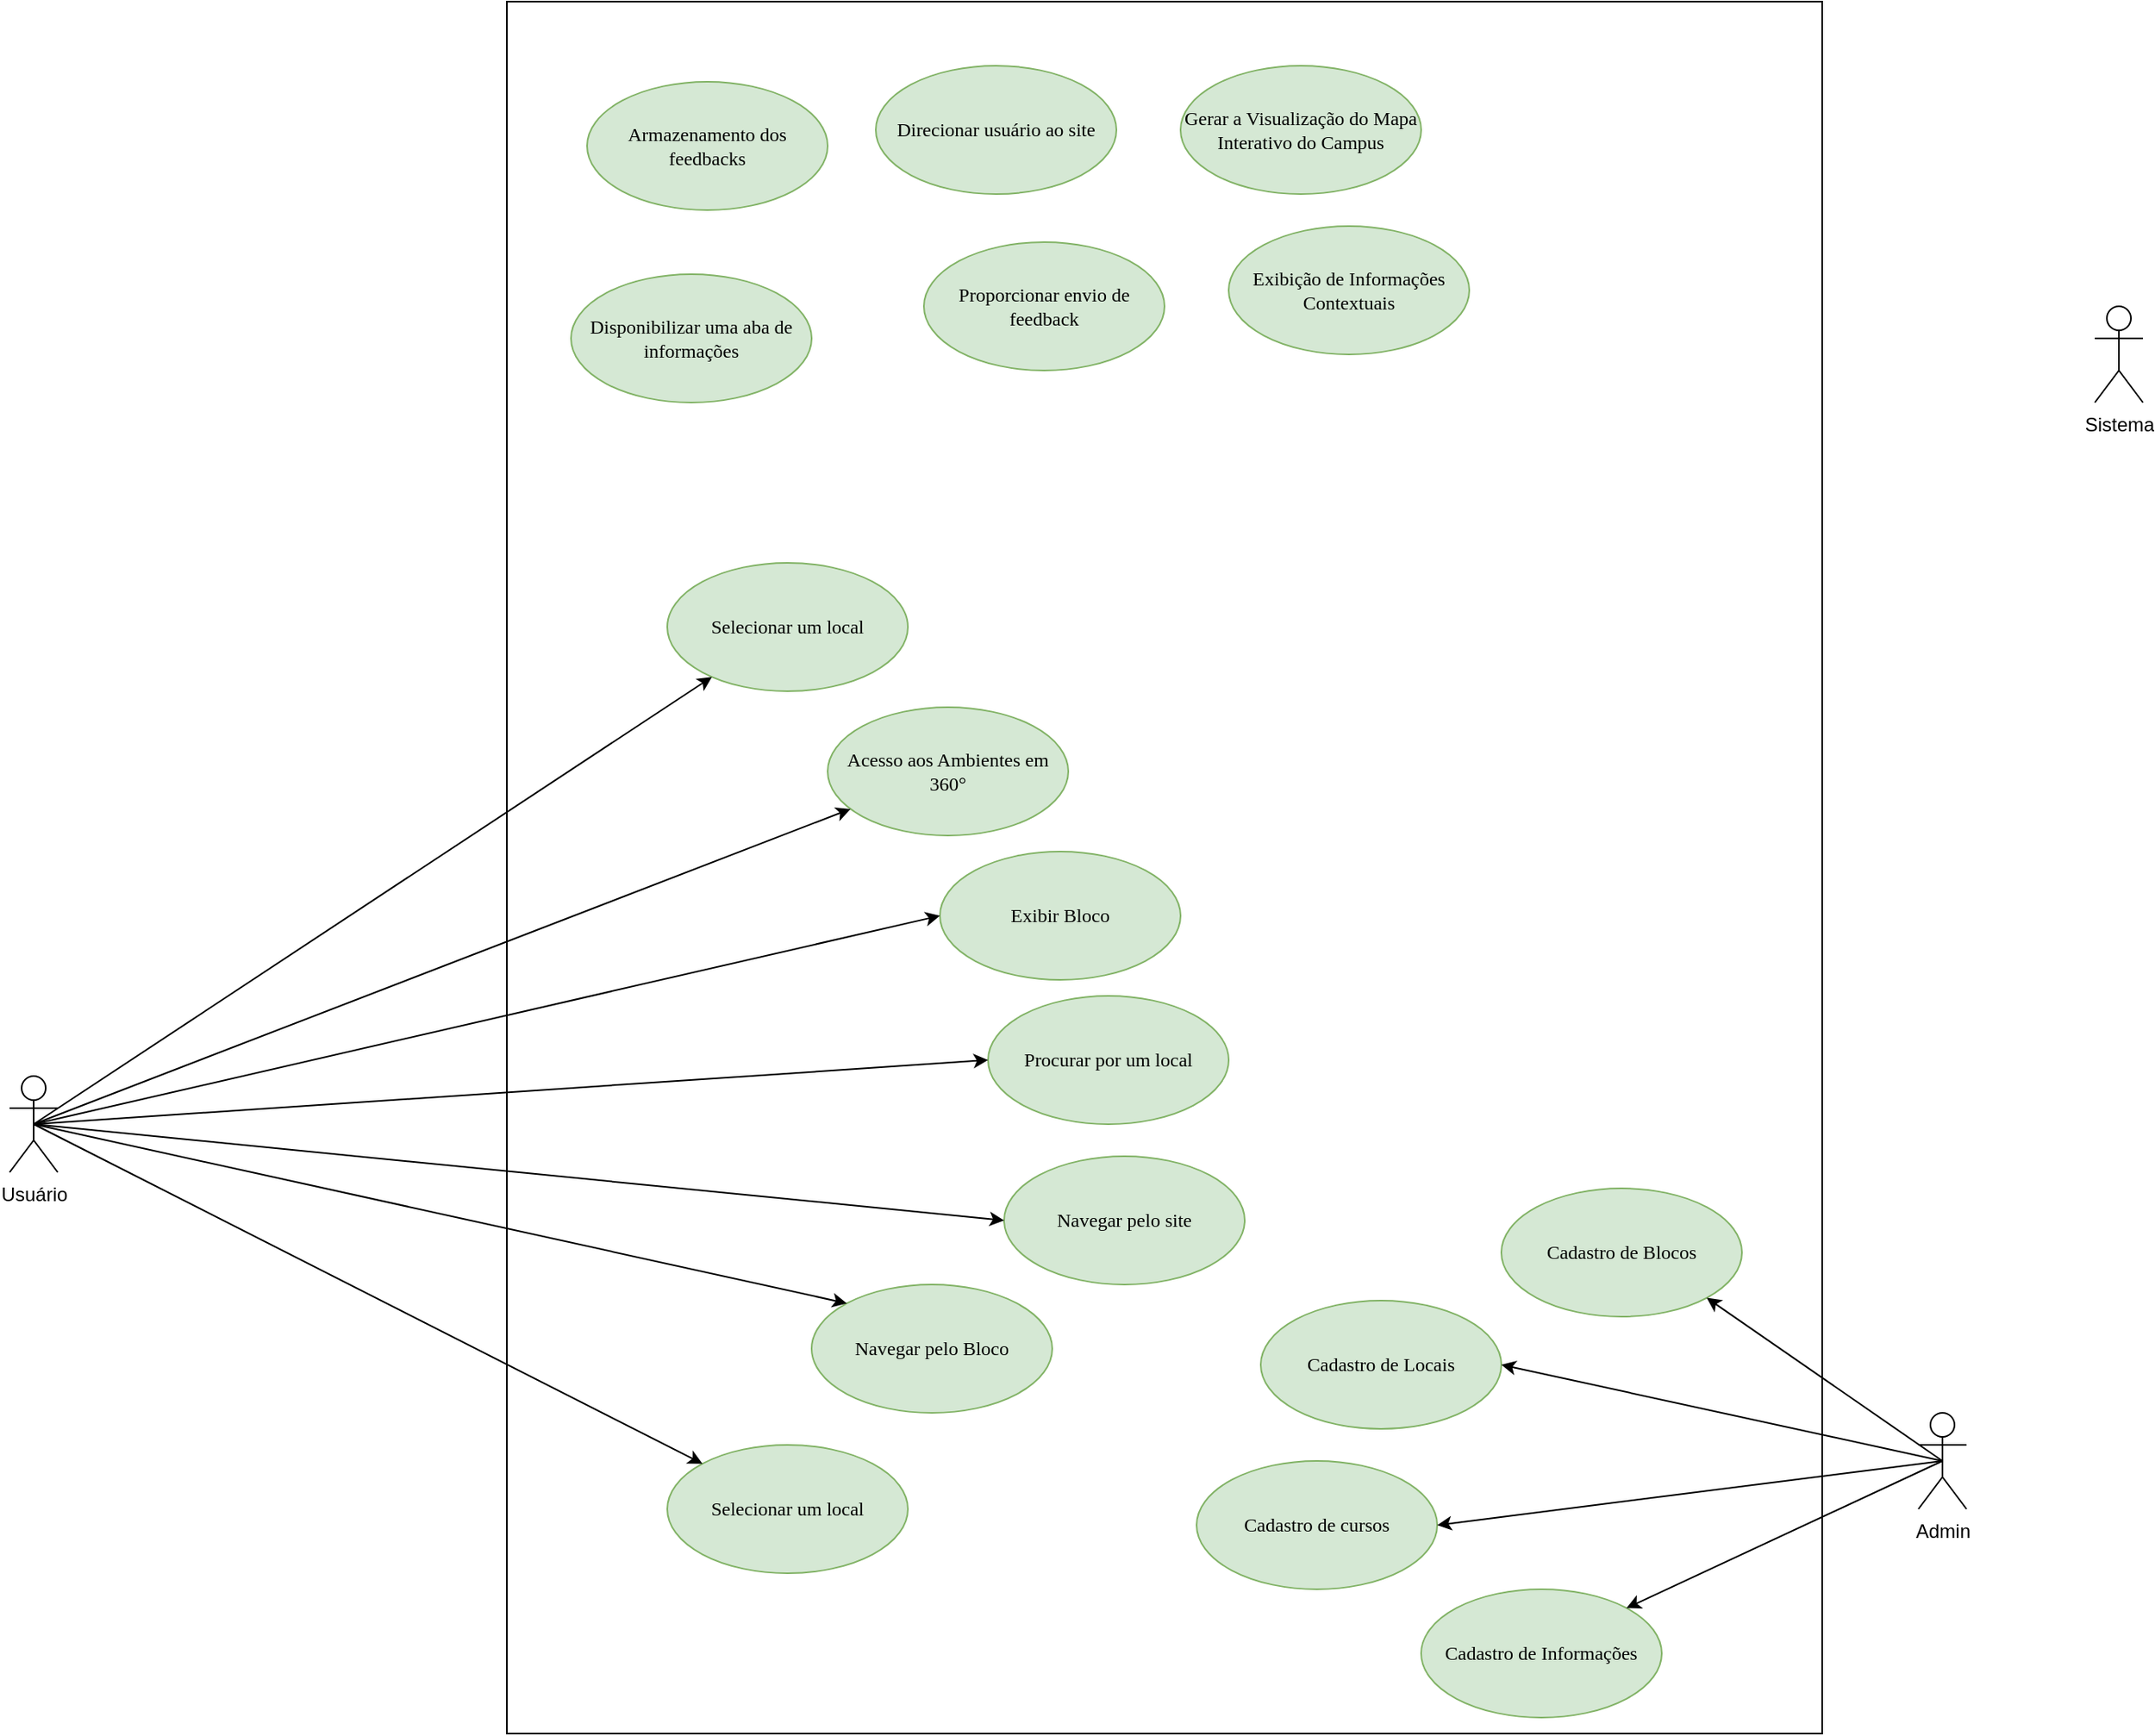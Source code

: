 <mxfile version="28.1.0">
  <diagram name="Página-1" id="K3MPkjYg-SS0c0kfxn3q">
    <mxGraphModel dx="1426" dy="-323" grid="1" gridSize="10" guides="1" tooltips="1" connect="1" arrows="1" fold="1" page="1" pageScale="1" pageWidth="850" pageHeight="1100" math="0" shadow="0">
      <root>
        <mxCell id="0" />
        <mxCell id="1" parent="0" />
        <mxCell id="F83xOVvox21xefaRlMgH-1" value="Usuário" style="shape=umlActor;verticalLabelPosition=bottom;verticalAlign=top;html=1;" vertex="1" parent="1">
          <mxGeometry x="110" y="1800" width="30" height="60" as="geometry" />
        </mxCell>
        <mxCell id="F83xOVvox21xefaRlMgH-2" value="" style="rounded=0;whiteSpace=wrap;html=1;" vertex="1" parent="1">
          <mxGeometry x="420" y="1130" width="820" height="1080" as="geometry" />
        </mxCell>
        <mxCell id="F83xOVvox21xefaRlMgH-3" value="&lt;span id=&quot;docs-internal-guid-2376f59f-7fff-6481-4a43-9a1930fdbd82&quot;&gt;&lt;span style=&quot;font-family: &amp;quot;Times New Roman&amp;quot;, serif; color: rgb(0, 0, 0); background-color: transparent; font-variant-numeric: normal; font-variant-east-asian: normal; font-variant-alternates: normal; font-variant-position: normal; font-variant-emoji: normal; vertical-align: baseline; white-space-collapse: preserve;&quot;&gt;&lt;font&gt;Gerar a Visualização do Mapa Interativo do Campus&lt;/font&gt;&lt;/span&gt;&lt;/span&gt;" style="ellipse;whiteSpace=wrap;html=1;fillColor=#d5e8d4;strokeColor=#82b366;fillStyle=auto;" vertex="1" parent="1">
          <mxGeometry x="840" y="1170" width="150" height="80" as="geometry" />
        </mxCell>
        <mxCell id="F83xOVvox21xefaRlMgH-4" value="&lt;span id=&quot;docs-internal-guid-f24437e0-7fff-d3ac-d5e2-8a2f636085c8&quot;&gt;&lt;span style=&quot;font-family: &amp;quot;Times New Roman&amp;quot;, serif; background-color: transparent; font-variant-numeric: normal; font-variant-east-asian: normal; font-variant-alternates: normal; font-variant-position: normal; font-variant-emoji: normal; vertical-align: baseline; white-space-collapse: preserve;&quot;&gt;&lt;font&gt;Acesso aos Ambientes em 360°&lt;/font&gt;&lt;/span&gt;&lt;/span&gt;" style="ellipse;whiteSpace=wrap;html=1;fillColor=#d5e8d4;strokeColor=#82b366;fillStyle=auto;" vertex="1" parent="1">
          <mxGeometry x="620" y="1570" width="150" height="80" as="geometry" />
        </mxCell>
        <mxCell id="F83xOVvox21xefaRlMgH-5" value="&lt;span id=&quot;docs-internal-guid-231aecde-7fff-781b-ef32-82b54bf53059&quot;&gt;&lt;p style=&quot;line-height:1.8;margin-right: 0.207pt;text-align: justify;margin-top:0pt;margin-bottom:0pt;&quot; dir=&quot;ltr&quot;&gt;&lt;span style=&quot;font-family: &amp;quot;Times New Roman&amp;quot;, serif; background-color: transparent; font-variant-numeric: normal; font-variant-east-asian: normal; font-variant-alternates: normal; font-variant-position: normal; font-variant-emoji: normal; vertical-align: baseline; white-space-collapse: preserve;&quot;&gt;&lt;font&gt;Cadastro de Informações&lt;/font&gt;&lt;/span&gt;&lt;/p&gt;&lt;/span&gt;" style="ellipse;whiteSpace=wrap;html=1;fillColor=#d5e8d4;strokeColor=#82b366;fillStyle=auto;" vertex="1" parent="1">
          <mxGeometry x="990" y="2120" width="150" height="80" as="geometry" />
        </mxCell>
        <mxCell id="F83xOVvox21xefaRlMgH-6" value="&lt;span id=&quot;docs-internal-guid-2a21bf90-7fff-7d67-aaf7-011b39197655&quot;&gt;&lt;span style=&quot;font-family: &amp;quot;Times New Roman&amp;quot;, serif; background-color: transparent; font-variant-numeric: normal; font-variant-east-asian: normal; font-variant-alternates: normal; font-variant-position: normal; font-variant-emoji: normal; vertical-align: baseline; white-space-collapse: preserve;&quot;&gt;&lt;font&gt;Disponibilizar uma aba de informações&lt;/font&gt;&lt;/span&gt;&lt;/span&gt;" style="ellipse;whiteSpace=wrap;html=1;fillColor=#d5e8d4;strokeColor=#82b366;fillStyle=auto;" vertex="1" parent="1">
          <mxGeometry x="460" y="1300" width="150" height="80" as="geometry" />
        </mxCell>
        <mxCell id="F83xOVvox21xefaRlMgH-7" value="&lt;span id=&quot;docs-internal-guid-4f954907-7fff-11cc-2c32-3baa7ba16f77&quot;&gt;&lt;span style=&quot;font-family: &amp;quot;Times New Roman&amp;quot;, serif; background-color: transparent; font-variant-numeric: normal; font-variant-east-asian: normal; font-variant-alternates: normal; font-variant-position: normal; font-variant-emoji: normal; vertical-align: baseline; white-space-collapse: preserve;&quot;&gt;&lt;font&gt;Exibição de Informações Contextuais&lt;/font&gt;&lt;/span&gt;&lt;/span&gt;" style="ellipse;whiteSpace=wrap;html=1;fillColor=#d5e8d4;strokeColor=#82b366;fillStyle=auto;" vertex="1" parent="1">
          <mxGeometry x="870" y="1270" width="150" height="80" as="geometry" />
        </mxCell>
        <mxCell id="F83xOVvox21xefaRlMgH-8" value="&lt;span id=&quot;docs-internal-guid-c27e3f41-7fff-bd98-fa2d-bf7fd519aecd&quot;&gt;&lt;span style=&quot;font-family: &amp;quot;Times New Roman&amp;quot;, serif; background-color: transparent; font-variant-numeric: normal; font-variant-east-asian: normal; font-variant-alternates: normal; font-variant-position: normal; font-variant-emoji: normal; vertical-align: baseline; white-space-collapse: preserve;&quot;&gt;&lt;font&gt;Cadastro de Blocos&lt;/font&gt;&lt;/span&gt;&lt;/span&gt;" style="ellipse;whiteSpace=wrap;html=1;fillColor=#d5e8d4;strokeColor=#82b366;fillStyle=auto;" vertex="1" parent="1">
          <mxGeometry x="1040" y="1870" width="150" height="80" as="geometry" />
        </mxCell>
        <mxCell id="F83xOVvox21xefaRlMgH-9" value="&lt;span id=&quot;docs-internal-guid-f903d0a3-7fff-7130-a1cf-d41139294f35&quot;&gt;&lt;span style=&quot;font-family: &amp;quot;Times New Roman&amp;quot;, serif; background-color: transparent; font-variant-numeric: normal; font-variant-east-asian: normal; font-variant-alternates: normal; font-variant-position: normal; font-variant-emoji: normal; vertical-align: baseline; white-space-collapse: preserve;&quot;&gt;&lt;font&gt;Exibir Bloco&lt;/font&gt;&lt;/span&gt;&lt;/span&gt;" style="ellipse;whiteSpace=wrap;html=1;fillColor=#d5e8d4;strokeColor=#82b366;fillStyle=auto;" vertex="1" parent="1">
          <mxGeometry x="690" y="1660" width="150" height="80" as="geometry" />
        </mxCell>
        <mxCell id="F83xOVvox21xefaRlMgH-10" value="&lt;span id=&quot;docs-internal-guid-57134a0b-7fff-287f-7031-dcdd36b60766&quot;&gt;&lt;span style=&quot;font-family: &amp;quot;Times New Roman&amp;quot;, serif; background-color: transparent; font-variant-numeric: normal; font-variant-east-asian: normal; font-variant-alternates: normal; font-variant-position: normal; font-variant-emoji: normal; vertical-align: baseline; white-space-collapse: preserve;&quot;&gt;&lt;font&gt;Cadastro de Locais&lt;/font&gt;&lt;/span&gt;&lt;/span&gt;" style="ellipse;whiteSpace=wrap;html=1;fillColor=#d5e8d4;strokeColor=#82b366;fillStyle=auto;" vertex="1" parent="1">
          <mxGeometry x="890" y="1940" width="150" height="80" as="geometry" />
        </mxCell>
        <mxCell id="F83xOVvox21xefaRlMgH-11" value="&lt;span id=&quot;docs-internal-guid-fb038e38-7fff-4dea-e3ec-efc2f691eba1&quot;&gt;&lt;span style=&quot;font-family: &amp;quot;Times New Roman&amp;quot;, serif; background-color: transparent; font-variant-numeric: normal; font-variant-east-asian: normal; font-variant-alternates: normal; font-variant-position: normal; font-variant-emoji: normal; vertical-align: baseline; white-space-collapse: preserve;&quot;&gt;&lt;font&gt;Selecionar um local&lt;/font&gt;&lt;/span&gt;&lt;/span&gt;" style="ellipse;whiteSpace=wrap;html=1;fillColor=#d5e8d4;strokeColor=#82b366;fillStyle=auto;" vertex="1" parent="1">
          <mxGeometry x="520" y="1480" width="150" height="80" as="geometry" />
        </mxCell>
        <mxCell id="F83xOVvox21xefaRlMgH-12" value="&lt;span id=&quot;docs-internal-guid-c9275b83-7fff-f508-3f18-4c6a1340f712&quot;&gt;&lt;span style=&quot;font-family: &amp;quot;Times New Roman&amp;quot;, serif; background-color: transparent; font-variant-numeric: normal; font-variant-east-asian: normal; font-variant-alternates: normal; font-variant-position: normal; font-variant-emoji: normal; vertical-align: baseline; white-space-collapse: preserve;&quot;&gt;&lt;font&gt;Procurar por um local&lt;/font&gt;&lt;/span&gt;&lt;/span&gt;" style="ellipse;whiteSpace=wrap;html=1;fillColor=#d5e8d4;strokeColor=#82b366;fillStyle=auto;" vertex="1" parent="1">
          <mxGeometry x="720" y="1750" width="150" height="80" as="geometry" />
        </mxCell>
        <mxCell id="F83xOVvox21xefaRlMgH-13" value="&lt;span id=&quot;docs-internal-guid-2de2e511-7fff-af50-b191-71acd4dcefd2&quot;&gt;&lt;span style=&quot;font-family: &amp;quot;Times New Roman&amp;quot;, serif; background-color: transparent; font-variant-numeric: normal; font-variant-east-asian: normal; font-variant-alternates: normal; font-variant-position: normal; font-variant-emoji: normal; vertical-align: baseline; white-space-collapse: preserve;&quot;&gt;&lt;font&gt;Navegar pelo Bloco&lt;/font&gt;&lt;/span&gt;&lt;/span&gt;" style="ellipse;whiteSpace=wrap;html=1;fillColor=#d5e8d4;strokeColor=#82b366;fillStyle=auto;" vertex="1" parent="1">
          <mxGeometry x="610" y="1930" width="150" height="80" as="geometry" />
        </mxCell>
        <mxCell id="F83xOVvox21xefaRlMgH-14" value="&lt;span id=&quot;docs-internal-guid-f60db369-7fff-7684-57ba-776f3e4cb593&quot;&gt;&lt;span style=&quot;font-family: &amp;quot;Times New Roman&amp;quot;, serif; background-color: transparent; font-variant-numeric: normal; font-variant-east-asian: normal; font-variant-alternates: normal; font-variant-position: normal; font-variant-emoji: normal; vertical-align: baseline; white-space-collapse: preserve;&quot;&gt;&lt;font&gt;Proporcionar envio de feedback&lt;/font&gt;&lt;/span&gt;&lt;/span&gt;" style="ellipse;whiteSpace=wrap;html=1;fillColor=#d5e8d4;strokeColor=#82b366;fillStyle=auto;" vertex="1" parent="1">
          <mxGeometry x="680" y="1280" width="150" height="80" as="geometry" />
        </mxCell>
        <mxCell id="F83xOVvox21xefaRlMgH-15" value="&lt;span id=&quot;docs-internal-guid-271f6d08-7fff-dcd5-a9e2-8c8246d5975a&quot;&gt;&lt;span style=&quot;font-family: &amp;quot;Times New Roman&amp;quot;, serif; background-color: transparent; font-variant-numeric: normal; font-variant-east-asian: normal; font-variant-alternates: normal; font-variant-position: normal; font-variant-emoji: normal; vertical-align: baseline; white-space-collapse: preserve;&quot;&gt;&lt;font&gt;Direcionar usuário ao site&lt;/font&gt;&lt;/span&gt;&lt;/span&gt;" style="ellipse;whiteSpace=wrap;html=1;fillColor=#d5e8d4;strokeColor=#82b366;fillStyle=auto;" vertex="1" parent="1">
          <mxGeometry x="650" y="1170" width="150" height="80" as="geometry" />
        </mxCell>
        <mxCell id="F83xOVvox21xefaRlMgH-16" value="&lt;span id=&quot;docs-internal-guid-fb038e38-7fff-4dea-e3ec-efc2f691eba1&quot;&gt;&lt;span style=&quot;font-family: &amp;quot;Times New Roman&amp;quot;, serif; background-color: transparent; font-variant-numeric: normal; font-variant-east-asian: normal; font-variant-alternates: normal; font-variant-position: normal; font-variant-emoji: normal; vertical-align: baseline; white-space-collapse: preserve;&quot;&gt;&lt;font&gt;Cadastro de cursos&lt;/font&gt;&lt;/span&gt;&lt;/span&gt;" style="ellipse;whiteSpace=wrap;html=1;fillColor=#d5e8d4;strokeColor=#82b366;fillStyle=auto;" vertex="1" parent="1">
          <mxGeometry x="850" y="2040" width="150" height="80" as="geometry" />
        </mxCell>
        <mxCell id="F83xOVvox21xefaRlMgH-17" value="&lt;span id=&quot;docs-internal-guid-fb038e38-7fff-4dea-e3ec-efc2f691eba1&quot;&gt;&lt;span style=&quot;font-family: &amp;quot;Times New Roman&amp;quot;, serif; background-color: transparent; font-variant-numeric: normal; font-variant-east-asian: normal; font-variant-alternates: normal; font-variant-position: normal; font-variant-emoji: normal; vertical-align: baseline; white-space-collapse: preserve;&quot;&gt;&lt;font&gt;Armazenamento dos feedbacks&lt;/font&gt;&lt;/span&gt;&lt;/span&gt;" style="ellipse;whiteSpace=wrap;html=1;fillColor=#d5e8d4;strokeColor=#82b366;fillStyle=auto;" vertex="1" parent="1">
          <mxGeometry x="470" y="1180" width="150" height="80" as="geometry" />
        </mxCell>
        <mxCell id="F83xOVvox21xefaRlMgH-18" value="&lt;span id=&quot;docs-internal-guid-fb038e38-7fff-4dea-e3ec-efc2f691eba1&quot;&gt;&lt;span style=&quot;font-family: &amp;quot;Times New Roman&amp;quot;, serif; background-color: transparent; font-variant-numeric: normal; font-variant-east-asian: normal; font-variant-alternates: normal; font-variant-position: normal; font-variant-emoji: normal; vertical-align: baseline; white-space-collapse: preserve;&quot;&gt;&lt;font&gt;Selecionar um local&lt;/font&gt;&lt;/span&gt;&lt;/span&gt;" style="ellipse;whiteSpace=wrap;html=1;fillColor=#d5e8d4;strokeColor=#82b366;fillStyle=auto;" vertex="1" parent="1">
          <mxGeometry x="520" y="2030" width="150" height="80" as="geometry" />
        </mxCell>
        <mxCell id="F83xOVvox21xefaRlMgH-19" value="Sistema" style="shape=umlActor;verticalLabelPosition=bottom;verticalAlign=top;html=1;" vertex="1" parent="1">
          <mxGeometry x="1410" y="1320" width="30" height="60" as="geometry" />
        </mxCell>
        <mxCell id="F83xOVvox21xefaRlMgH-20" value="Admin" style="shape=umlActor;verticalLabelPosition=bottom;verticalAlign=top;html=1;" vertex="1" parent="1">
          <mxGeometry x="1300" y="2010" width="30" height="60" as="geometry" />
        </mxCell>
        <mxCell id="F83xOVvox21xefaRlMgH-21" value="&lt;span id=&quot;docs-internal-guid-fb038e38-7fff-4dea-e3ec-efc2f691eba1&quot;&gt;&lt;span style=&quot;font-family: &amp;quot;Times New Roman&amp;quot;, serif; background-color: transparent; font-variant-numeric: normal; font-variant-east-asian: normal; font-variant-alternates: normal; font-variant-position: normal; font-variant-emoji: normal; vertical-align: baseline; white-space-collapse: preserve;&quot;&gt;&lt;font&gt;Navegar pelo site&lt;/font&gt;&lt;/span&gt;&lt;/span&gt;" style="ellipse;whiteSpace=wrap;html=1;fillColor=#d5e8d4;strokeColor=#82b366;fillStyle=auto;" vertex="1" parent="1">
          <mxGeometry x="730" y="1850" width="150" height="80" as="geometry" />
        </mxCell>
        <mxCell id="F83xOVvox21xefaRlMgH-22" style="rounded=0;orthogonalLoop=1;jettySize=auto;html=1;exitX=0.5;exitY=0.5;exitDx=0;exitDy=0;exitPerimeter=0;endArrow=classic;endFill=1;strokeWidth=1;jumpSize=0;strokeColor=default;" edge="1" parent="1" source="F83xOVvox21xefaRlMgH-1" target="F83xOVvox21xefaRlMgH-11">
          <mxGeometry relative="1" as="geometry" />
        </mxCell>
        <mxCell id="F83xOVvox21xefaRlMgH-23" style="rounded=0;orthogonalLoop=1;jettySize=auto;html=1;exitX=0.5;exitY=0.5;exitDx=0;exitDy=0;exitPerimeter=0;endArrow=classic;endFill=1;strokeWidth=1;jumpSize=0;strokeColor=default;" edge="1" parent="1" source="F83xOVvox21xefaRlMgH-1" target="F83xOVvox21xefaRlMgH-4">
          <mxGeometry relative="1" as="geometry">
            <mxPoint x="245" y="1520" as="sourcePoint" />
            <mxPoint x="462" y="1286" as="targetPoint" />
          </mxGeometry>
        </mxCell>
        <mxCell id="F83xOVvox21xefaRlMgH-24" style="rounded=0;orthogonalLoop=1;jettySize=auto;html=1;exitX=0.5;exitY=0.5;exitDx=0;exitDy=0;exitPerimeter=0;endArrow=classic;endFill=1;strokeWidth=1;jumpSize=0;strokeColor=default;entryX=0;entryY=0.5;entryDx=0;entryDy=0;" edge="1" parent="1" source="F83xOVvox21xefaRlMgH-1" target="F83xOVvox21xefaRlMgH-9">
          <mxGeometry relative="1" as="geometry">
            <mxPoint x="245" y="1520" as="sourcePoint" />
            <mxPoint x="541" y="1368" as="targetPoint" />
          </mxGeometry>
        </mxCell>
        <mxCell id="F83xOVvox21xefaRlMgH-25" style="rounded=0;orthogonalLoop=1;jettySize=auto;html=1;exitX=0.5;exitY=0.5;exitDx=0;exitDy=0;exitPerimeter=0;endArrow=classic;endFill=1;strokeWidth=1;jumpSize=0;strokeColor=default;entryX=0;entryY=0.5;entryDx=0;entryDy=0;" edge="1" parent="1" source="F83xOVvox21xefaRlMgH-1" target="F83xOVvox21xefaRlMgH-12">
          <mxGeometry relative="1" as="geometry">
            <mxPoint x="245" y="1520" as="sourcePoint" />
            <mxPoint x="590" y="1430" as="targetPoint" />
          </mxGeometry>
        </mxCell>
        <mxCell id="F83xOVvox21xefaRlMgH-26" style="rounded=0;orthogonalLoop=1;jettySize=auto;html=1;exitX=0.5;exitY=0.5;exitDx=0;exitDy=0;exitPerimeter=0;endArrow=classic;endFill=1;strokeWidth=1;jumpSize=0;strokeColor=default;entryX=0;entryY=0.5;entryDx=0;entryDy=0;" edge="1" parent="1" source="F83xOVvox21xefaRlMgH-1" target="F83xOVvox21xefaRlMgH-21">
          <mxGeometry relative="1" as="geometry">
            <mxPoint x="255" y="1530" as="sourcePoint" />
            <mxPoint x="600" y="1440" as="targetPoint" />
          </mxGeometry>
        </mxCell>
        <mxCell id="F83xOVvox21xefaRlMgH-27" style="rounded=0;orthogonalLoop=1;jettySize=auto;html=1;exitX=0.5;exitY=0.5;exitDx=0;exitDy=0;exitPerimeter=0;endArrow=classic;endFill=1;strokeWidth=1;jumpSize=0;strokeColor=default;entryX=0;entryY=0;entryDx=0;entryDy=0;" edge="1" parent="1" source="F83xOVvox21xefaRlMgH-1" target="F83xOVvox21xefaRlMgH-13">
          <mxGeometry relative="1" as="geometry">
            <mxPoint x="265" y="1540" as="sourcePoint" />
            <mxPoint x="610" y="1450" as="targetPoint" />
          </mxGeometry>
        </mxCell>
        <mxCell id="F83xOVvox21xefaRlMgH-28" style="rounded=0;orthogonalLoop=1;jettySize=auto;html=1;exitX=0.5;exitY=0.5;exitDx=0;exitDy=0;exitPerimeter=0;endArrow=classic;endFill=1;strokeWidth=1;jumpSize=0;strokeColor=default;entryX=0;entryY=0;entryDx=0;entryDy=0;" edge="1" parent="1" source="F83xOVvox21xefaRlMgH-1" target="F83xOVvox21xefaRlMgH-18">
          <mxGeometry relative="1" as="geometry">
            <mxPoint x="245" y="1520" as="sourcePoint" />
            <mxPoint x="510" y="1700" as="targetPoint" />
          </mxGeometry>
        </mxCell>
        <mxCell id="F83xOVvox21xefaRlMgH-35" style="rounded=0;orthogonalLoop=1;jettySize=auto;html=1;exitX=0.5;exitY=0.5;exitDx=0;exitDy=0;exitPerimeter=0;endArrow=classic;endFill=1;strokeWidth=1;jumpSize=0;strokeColor=default;entryX=1;entryY=1;entryDx=0;entryDy=0;" edge="1" parent="1" source="F83xOVvox21xefaRlMgH-20" target="F83xOVvox21xefaRlMgH-8">
          <mxGeometry relative="1" as="geometry">
            <mxPoint x="1310" y="1910" as="sourcePoint" />
            <mxPoint x="1120" y="2120" as="targetPoint" />
          </mxGeometry>
        </mxCell>
        <mxCell id="F83xOVvox21xefaRlMgH-36" style="rounded=0;orthogonalLoop=1;jettySize=auto;html=1;exitX=0.5;exitY=0.5;exitDx=0;exitDy=0;exitPerimeter=0;endArrow=classic;endFill=1;strokeWidth=1;jumpSize=0;strokeColor=default;entryX=1;entryY=0.5;entryDx=0;entryDy=0;" edge="1" parent="1" source="F83xOVvox21xefaRlMgH-20" target="F83xOVvox21xefaRlMgH-16">
          <mxGeometry relative="1" as="geometry">
            <mxPoint x="1325" y="2050" as="sourcePoint" />
            <mxPoint x="1178" y="1948" as="targetPoint" />
          </mxGeometry>
        </mxCell>
        <mxCell id="F83xOVvox21xefaRlMgH-37" style="rounded=0;orthogonalLoop=1;jettySize=auto;html=1;exitX=0.5;exitY=0.5;exitDx=0;exitDy=0;exitPerimeter=0;endArrow=classic;endFill=1;strokeWidth=1;jumpSize=0;strokeColor=default;entryX=1;entryY=0;entryDx=0;entryDy=0;" edge="1" parent="1" source="F83xOVvox21xefaRlMgH-20" target="F83xOVvox21xefaRlMgH-5">
          <mxGeometry relative="1" as="geometry">
            <mxPoint x="1335" y="2060" as="sourcePoint" />
            <mxPoint x="1188" y="1958" as="targetPoint" />
          </mxGeometry>
        </mxCell>
        <mxCell id="F83xOVvox21xefaRlMgH-38" style="rounded=0;orthogonalLoop=1;jettySize=auto;html=1;exitX=0.5;exitY=0.5;exitDx=0;exitDy=0;exitPerimeter=0;endArrow=classic;endFill=1;strokeWidth=1;jumpSize=0;strokeColor=default;entryX=1;entryY=0.5;entryDx=0;entryDy=0;" edge="1" parent="1" source="F83xOVvox21xefaRlMgH-20" target="F83xOVvox21xefaRlMgH-10">
          <mxGeometry relative="1" as="geometry">
            <mxPoint x="1345" y="2070" as="sourcePoint" />
            <mxPoint x="1198" y="1968" as="targetPoint" />
          </mxGeometry>
        </mxCell>
      </root>
    </mxGraphModel>
  </diagram>
</mxfile>
